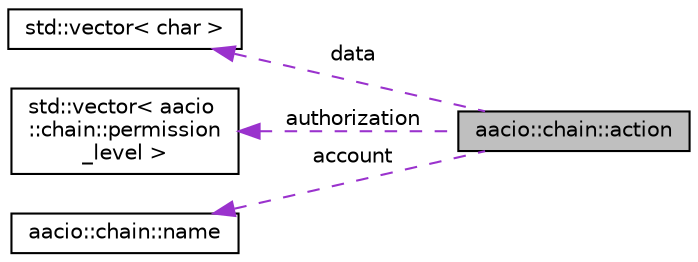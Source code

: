 digraph "aacio::chain::action"
{
  edge [fontname="Helvetica",fontsize="10",labelfontname="Helvetica",labelfontsize="10"];
  node [fontname="Helvetica",fontsize="10",shape=record];
  rankdir="LR";
  Node2 [label="aacio::chain::action",height=0.2,width=0.4,color="black", fillcolor="grey75", style="filled", fontcolor="black"];
  Node3 -> Node2 [dir="back",color="darkorchid3",fontsize="10",style="dashed",label=" data" ];
  Node3 [label="std::vector\< char \>",height=0.2,width=0.4,color="black", fillcolor="white", style="filled",URL="$classstd_1_1vector.html"];
  Node4 -> Node2 [dir="back",color="darkorchid3",fontsize="10",style="dashed",label=" authorization" ];
  Node4 [label="std::vector\< aacio\l::chain::permission\l_level \>",height=0.2,width=0.4,color="black", fillcolor="white", style="filled",URL="$classstd_1_1vector.html"];
  Node5 -> Node2 [dir="back",color="darkorchid3",fontsize="10",style="dashed",label=" account" ];
  Node5 [label="aacio::chain::name",height=0.2,width=0.4,color="black", fillcolor="white", style="filled",URL="$structaacio_1_1chain_1_1name.html"];
}
